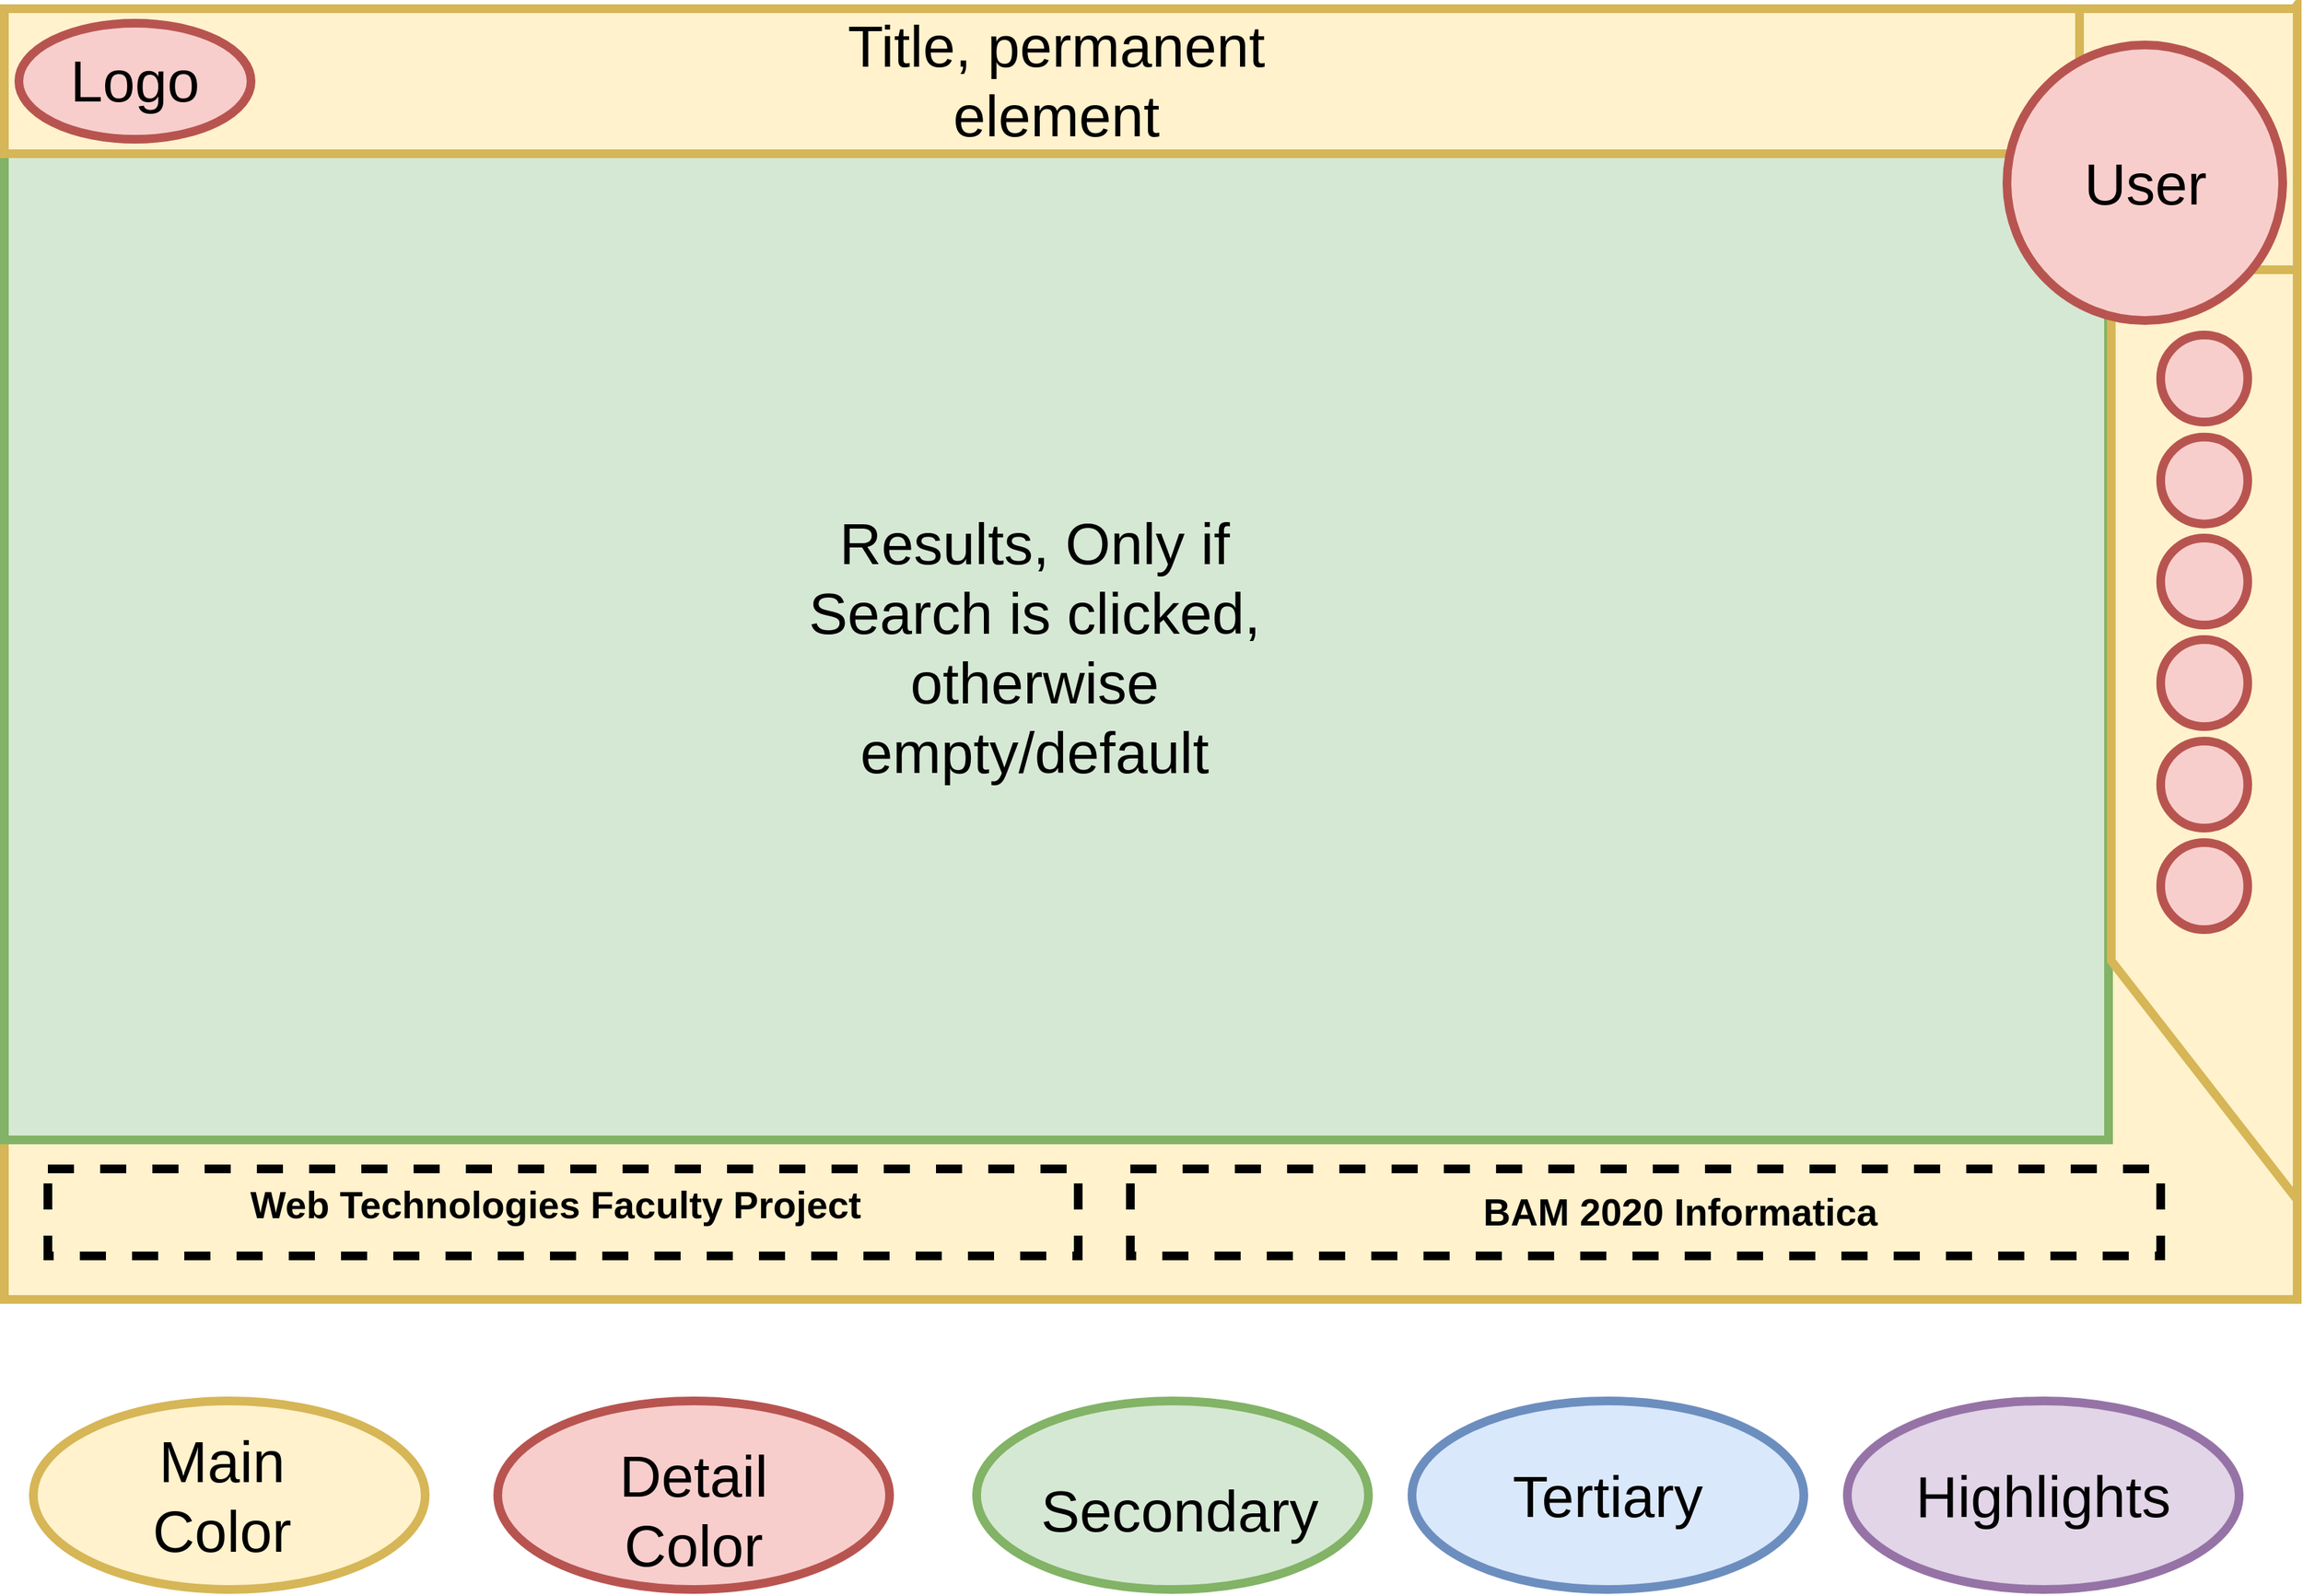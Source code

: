 <mxfile version="12.7.9" type="device"><diagram id="SosjGWUzBRMlJLfcXFcY" name="Page-1"><mxGraphModel dx="2068" dy="420" grid="1" gridSize="10" guides="1" tooltips="1" connect="1" arrows="1" fold="1" page="1" pageScale="1" pageWidth="1600" pageHeight="900" background="#FFFFFF" math="0" shadow="0"><root><mxCell id="0"/><mxCell id="1" parent="0"/><mxCell id="YIEK1_K6kItrczHgArg1-44" value="" style="rounded=0;whiteSpace=wrap;html=1;strokeWidth=6;fillColor=#fff2cc;strokeColor=#d6b656;" parent="1" vertex="1"><mxGeometry x="10" y="1220" width="1580" height="790" as="geometry"/></mxCell><mxCell id="YIEK1_K6kItrczHgArg1-57" value="" style="rounded=0;whiteSpace=wrap;html=1;strokeWidth=6;fillColor=#d5e8d4;strokeColor=#82b366;" parent="1" vertex="1"><mxGeometry x="10" y="1220" width="1450" height="680" as="geometry"/></mxCell><mxCell id="YIEK1_K6kItrczHgArg1-46" value="" style="rounded=0;whiteSpace=wrap;html=1;strokeWidth=6;fillColor=#fff2cc;strokeColor=#d6b656;" parent="1" vertex="1"><mxGeometry x="10" y="1120" width="1580" height="100" as="geometry"/></mxCell><mxCell id="YIEK1_K6kItrczHgArg1-47" value="" style="shape=trapezoid;perimeter=trapezoidPerimeter;whiteSpace=wrap;html=1;rotation=-90;strokeWidth=6;fillColor=#fff2cc;strokeColor=#d6b656;" parent="1" vertex="1"><mxGeometry x="1114.06" y="1465.32" width="823.75" height="128.13" as="geometry"/></mxCell><mxCell id="YIEK1_K6kItrczHgArg1-48" value="" style="rounded=0;whiteSpace=wrap;html=1;direction=south;strokeWidth=6;fillColor=#fff2cc;strokeColor=#d6b656;" parent="1" vertex="1"><mxGeometry x="1440" y="1120" width="150" height="180" as="geometry"/></mxCell><mxCell id="YIEK1_K6kItrczHgArg1-49" value="" style="ellipse;whiteSpace=wrap;html=1;aspect=fixed;strokeWidth=6;fillColor=#f8cecc;strokeColor=#b85450;" parent="1" vertex="1"><mxGeometry x="1390" y="1145" width="190" height="190" as="geometry"/></mxCell><mxCell id="YIEK1_K6kItrczHgArg1-50" value="" style="ellipse;whiteSpace=wrap;html=1;aspect=fixed;strokeWidth=6;fillColor=#f8cecc;strokeColor=#b85450;" parent="1" vertex="1"><mxGeometry x="1495.93" y="1345" width="60" height="60" as="geometry"/></mxCell><mxCell id="YIEK1_K6kItrczHgArg1-51" value="" style="ellipse;whiteSpace=wrap;html=1;aspect=fixed;strokeWidth=6;fillColor=#f8cecc;strokeColor=#b85450;" parent="1" vertex="1"><mxGeometry x="1495.93" y="1415.32" width="60" height="60" as="geometry"/></mxCell><mxCell id="YIEK1_K6kItrczHgArg1-52" value="" style="ellipse;whiteSpace=wrap;html=1;aspect=fixed;strokeWidth=6;fillColor=#f8cecc;strokeColor=#b85450;" parent="1" vertex="1"><mxGeometry x="1495.93" y="1485" width="60" height="60" as="geometry"/></mxCell><mxCell id="YIEK1_K6kItrczHgArg1-53" value="" style="ellipse;whiteSpace=wrap;html=1;aspect=fixed;strokeWidth=6;fillColor=#f8cecc;strokeColor=#b85450;" parent="1" vertex="1"><mxGeometry x="1495.93" y="1555" width="60" height="60" as="geometry"/></mxCell><mxCell id="YIEK1_K6kItrczHgArg1-54" value="" style="ellipse;whiteSpace=wrap;html=1;aspect=fixed;strokeWidth=6;fillColor=#f8cecc;strokeColor=#b85450;" parent="1" vertex="1"><mxGeometry x="1495.93" y="1625" width="60" height="60" as="geometry"/></mxCell><mxCell id="YIEK1_K6kItrczHgArg1-55" value="" style="ellipse;whiteSpace=wrap;html=1;aspect=fixed;strokeWidth=6;fillColor=#f8cecc;strokeColor=#b85450;" parent="1" vertex="1"><mxGeometry x="1495.93" y="1695" width="60" height="60" as="geometry"/></mxCell><mxCell id="YIEK1_K6kItrczHgArg1-56" value="" style="ellipse;whiteSpace=wrap;html=1;strokeWidth=6;fillColor=#f8cecc;strokeColor=#b85450;" parent="1" vertex="1"><mxGeometry x="20" y="1130" width="160" height="80" as="geometry"/></mxCell><mxCell id="YIEK1_K6kItrczHgArg1-59" value="Results, Only if Search is clicked, otherwise empty/default" style="text;html=1;strokeColor=none;fillColor=none;align=center;verticalAlign=middle;whiteSpace=wrap;rounded=0;fontSize=40;" parent="1" vertex="1"><mxGeometry x="520" y="1521.25" width="400" height="77.5" as="geometry"/></mxCell><mxCell id="YIEK1_K6kItrczHgArg1-60" value="Logo" style="text;html=1;strokeColor=none;fillColor=none;align=center;verticalAlign=middle;whiteSpace=wrap;rounded=0;fontSize=40;" parent="1" vertex="1"><mxGeometry x="40" y="1130" width="120" height="77.5" as="geometry"/></mxCell><mxCell id="YIEK1_K6kItrczHgArg1-61" value="Title, permanent element" style="text;html=1;strokeColor=none;fillColor=none;align=center;verticalAlign=middle;whiteSpace=wrap;rounded=0;fontSize=40;" parent="1" vertex="1"><mxGeometry x="535" y="1130" width="400" height="77.5" as="geometry"/></mxCell><mxCell id="YIEK1_K6kItrczHgArg1-62" value="User" style="text;html=1;strokeColor=none;fillColor=none;align=center;verticalAlign=middle;whiteSpace=wrap;rounded=0;fontSize=40;" parent="1" vertex="1"><mxGeometry x="1412.5" y="1201.25" width="145" height="77.5" as="geometry"/></mxCell><mxCell id="YIEK1_K6kItrczHgArg1-68" value="" style="ellipse;whiteSpace=wrap;html=1;strokeColor=#d6b656;strokeWidth=6;fontSize=40;fillColor=#fff2cc;" parent="1" vertex="1"><mxGeometry x="30" y="2080" width="270" height="130" as="geometry"/></mxCell><mxCell id="YIEK1_K6kItrczHgArg1-69" value="" style="ellipse;whiteSpace=wrap;html=1;strokeColor=#b85450;strokeWidth=6;fontSize=40;fillColor=#f8cecc;" parent="1" vertex="1"><mxGeometry x="350" y="2080" width="270" height="130" as="geometry"/></mxCell><mxCell id="YIEK1_K6kItrczHgArg1-70" value="" style="ellipse;whiteSpace=wrap;html=1;strokeColor=#82b366;strokeWidth=6;fontSize=40;fillColor=#d5e8d4;" parent="1" vertex="1"><mxGeometry x="680" y="2080" width="270" height="130" as="geometry"/></mxCell><mxCell id="YIEK1_K6kItrczHgArg1-71" value="" style="ellipse;whiteSpace=wrap;html=1;strokeColor=#6c8ebf;strokeWidth=6;fontSize=40;fillColor=#dae8fc;" parent="1" vertex="1"><mxGeometry x="980" y="2080" width="270" height="130" as="geometry"/></mxCell><mxCell id="YIEK1_K6kItrczHgArg1-72" value="" style="ellipse;whiteSpace=wrap;html=1;strokeColor=#9673a6;strokeWidth=6;fontSize=40;fillColor=#e1d5e7;" parent="1" vertex="1"><mxGeometry x="1280" y="2080" width="270" height="130" as="geometry"/></mxCell><mxCell id="YIEK1_K6kItrczHgArg1-73" value="&lt;div&gt;Main &lt;br&gt;&lt;/div&gt;&lt;div&gt;Color&lt;br&gt;&lt;/div&gt;" style="text;html=1;strokeColor=none;fillColor=none;align=center;verticalAlign=middle;whiteSpace=wrap;rounded=0;fontSize=40;" parent="1" vertex="1"><mxGeometry x="60" y="2090" width="200" height="110" as="geometry"/></mxCell><mxCell id="YIEK1_K6kItrczHgArg1-74" value="&lt;div&gt;Detail&lt;/div&gt;&lt;div&gt;Color&lt;br&gt;&lt;/div&gt;" style="text;html=1;strokeColor=none;fillColor=none;align=center;verticalAlign=middle;whiteSpace=wrap;rounded=0;fontSize=40;" parent="1" vertex="1"><mxGeometry x="385" y="2100" width="200" height="110" as="geometry"/></mxCell><mxCell id="YIEK1_K6kItrczHgArg1-75" value="Secondary" style="text;html=1;strokeColor=none;fillColor=none;align=center;verticalAlign=middle;whiteSpace=wrap;rounded=0;fontSize=40;" parent="1" vertex="1"><mxGeometry x="720" y="2100" width="200" height="110" as="geometry"/></mxCell><mxCell id="YIEK1_K6kItrczHgArg1-76" value="Tertiary" style="text;html=1;strokeColor=none;fillColor=none;align=center;verticalAlign=middle;whiteSpace=wrap;rounded=0;fontSize=40;" parent="1" vertex="1"><mxGeometry x="1015" y="2090" width="200" height="110" as="geometry"/></mxCell><mxCell id="YIEK1_K6kItrczHgArg1-77" value="Highlights" style="text;html=1;strokeColor=none;fillColor=none;align=center;verticalAlign=middle;whiteSpace=wrap;rounded=0;fontSize=40;" parent="1" vertex="1"><mxGeometry x="1315" y="2090" width="200" height="110" as="geometry"/></mxCell><mxCell id="lPqA2MPk3LolXXw3cX4M-1" value="" style="rounded=0;whiteSpace=wrap;html=1;fillColor=none;strokeWidth=6;dashed=1;" vertex="1" parent="1"><mxGeometry x="40" y="1920" width="710" height="60" as="geometry"/></mxCell><mxCell id="lPqA2MPk3LolXXw3cX4M-3" value="" style="rounded=0;whiteSpace=wrap;html=1;fillColor=none;strokeWidth=6;dashed=1;" vertex="1" parent="1"><mxGeometry x="785.93" y="1920" width="710" height="60" as="geometry"/></mxCell><mxCell id="lPqA2MPk3LolXXw3cX4M-4" value="BAM 2020 Informatica" style="text;html=1;strokeColor=none;fillColor=none;align=center;verticalAlign=middle;whiteSpace=wrap;rounded=0;dashed=1;fontSize=26;fontStyle=1" vertex="1" parent="1"><mxGeometry x="980" y="1895" width="370" height="110" as="geometry"/></mxCell><mxCell id="lPqA2MPk3LolXXw3cX4M-5" value="Web Technologies Faculty Project" style="text;html=1;strokeColor=none;fillColor=none;align=center;verticalAlign=middle;whiteSpace=wrap;rounded=0;dashed=1;fontSize=26;fontStyle=1" vertex="1" parent="1"><mxGeometry x="40" y="1890" width="700" height="110" as="geometry"/></mxCell></root></mxGraphModel></diagram></mxfile>